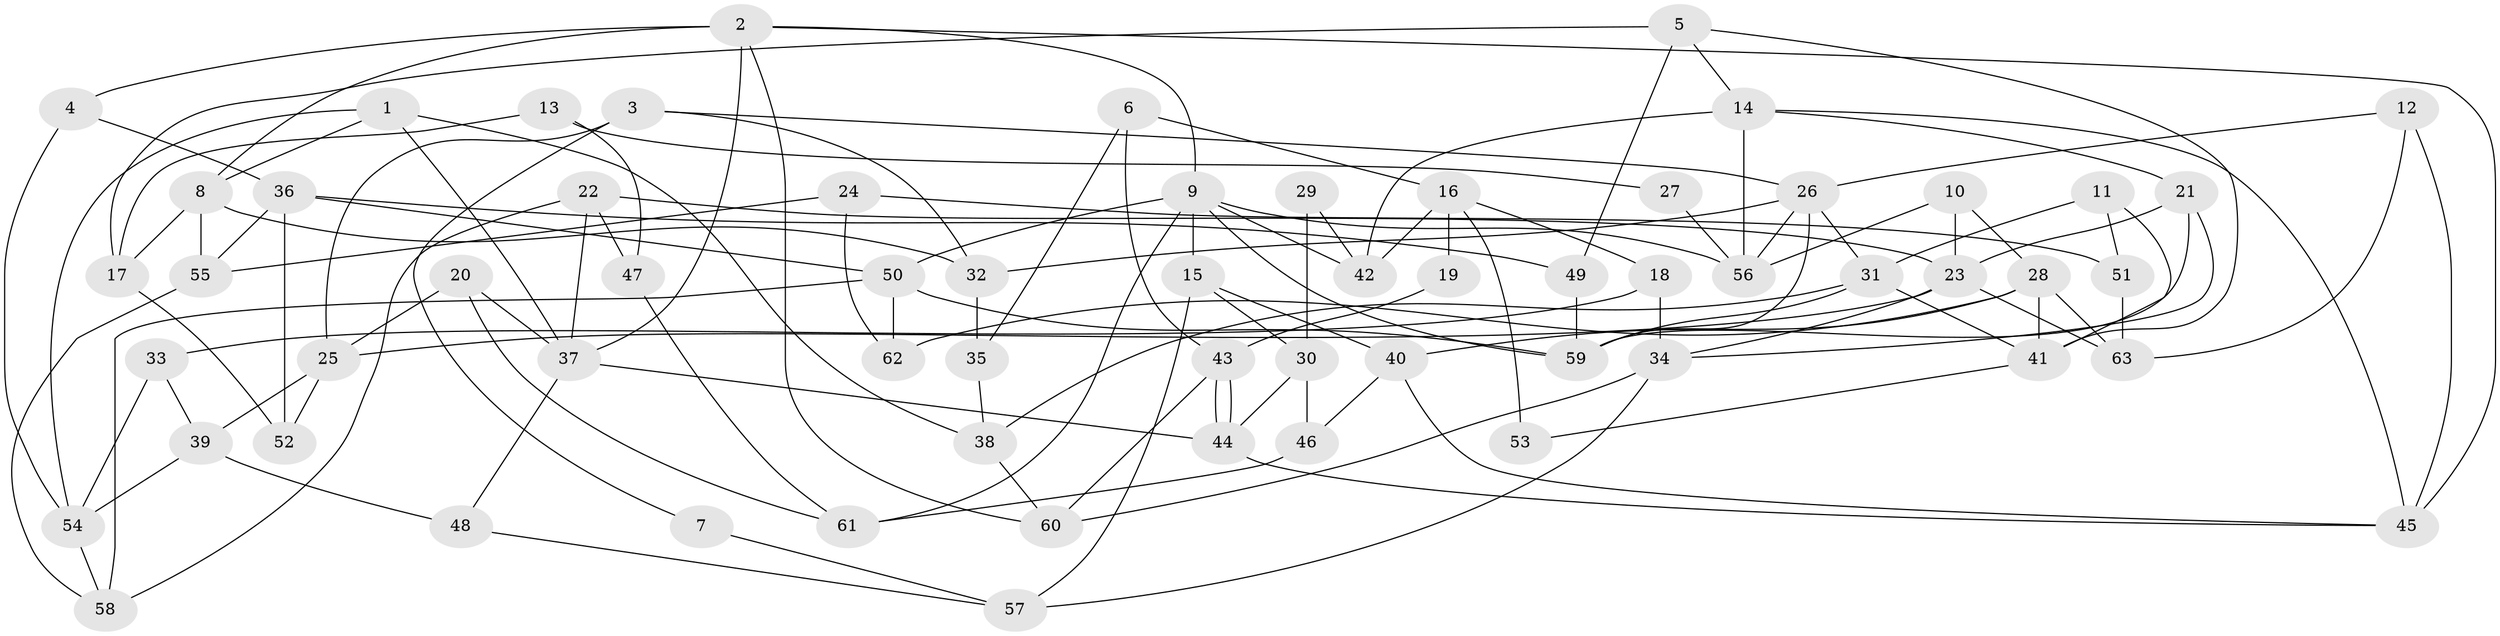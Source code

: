 // coarse degree distribution, {4: 0.1935483870967742, 14: 0.03225806451612903, 3: 0.1935483870967742, 6: 0.16129032258064516, 2: 0.06451612903225806, 5: 0.12903225806451613, 8: 0.12903225806451613, 10: 0.03225806451612903, 7: 0.06451612903225806}
// Generated by graph-tools (version 1.1) at 2025/18/03/04/25 18:18:41]
// undirected, 63 vertices, 126 edges
graph export_dot {
graph [start="1"]
  node [color=gray90,style=filled];
  1;
  2;
  3;
  4;
  5;
  6;
  7;
  8;
  9;
  10;
  11;
  12;
  13;
  14;
  15;
  16;
  17;
  18;
  19;
  20;
  21;
  22;
  23;
  24;
  25;
  26;
  27;
  28;
  29;
  30;
  31;
  32;
  33;
  34;
  35;
  36;
  37;
  38;
  39;
  40;
  41;
  42;
  43;
  44;
  45;
  46;
  47;
  48;
  49;
  50;
  51;
  52;
  53;
  54;
  55;
  56;
  57;
  58;
  59;
  60;
  61;
  62;
  63;
  1 -- 38;
  1 -- 37;
  1 -- 8;
  1 -- 54;
  2 -- 8;
  2 -- 37;
  2 -- 4;
  2 -- 9;
  2 -- 45;
  2 -- 60;
  3 -- 32;
  3 -- 26;
  3 -- 7;
  3 -- 25;
  4 -- 36;
  4 -- 54;
  5 -- 49;
  5 -- 14;
  5 -- 17;
  5 -- 41;
  6 -- 16;
  6 -- 35;
  6 -- 43;
  7 -- 57;
  8 -- 55;
  8 -- 17;
  8 -- 32;
  9 -- 50;
  9 -- 15;
  9 -- 42;
  9 -- 56;
  9 -- 59;
  9 -- 61;
  10 -- 56;
  10 -- 28;
  10 -- 23;
  11 -- 31;
  11 -- 51;
  11 -- 41;
  12 -- 26;
  12 -- 63;
  12 -- 45;
  13 -- 47;
  13 -- 17;
  13 -- 27;
  14 -- 45;
  14 -- 56;
  14 -- 21;
  14 -- 42;
  15 -- 40;
  15 -- 30;
  15 -- 57;
  16 -- 18;
  16 -- 42;
  16 -- 19;
  16 -- 53;
  17 -- 52;
  18 -- 33;
  18 -- 34;
  19 -- 43;
  20 -- 37;
  20 -- 25;
  20 -- 61;
  21 -- 23;
  21 -- 34;
  21 -- 59;
  22 -- 37;
  22 -- 23;
  22 -- 47;
  22 -- 58;
  23 -- 34;
  23 -- 25;
  23 -- 63;
  24 -- 55;
  24 -- 62;
  24 -- 51;
  25 -- 39;
  25 -- 52;
  26 -- 31;
  26 -- 59;
  26 -- 32;
  26 -- 56;
  27 -- 56;
  28 -- 40;
  28 -- 41;
  28 -- 62;
  28 -- 63;
  29 -- 42;
  29 -- 30;
  30 -- 44;
  30 -- 46;
  31 -- 59;
  31 -- 41;
  31 -- 38;
  32 -- 35;
  33 -- 54;
  33 -- 39;
  34 -- 60;
  34 -- 57;
  35 -- 38;
  36 -- 50;
  36 -- 52;
  36 -- 49;
  36 -- 55;
  37 -- 48;
  37 -- 44;
  38 -- 60;
  39 -- 54;
  39 -- 48;
  40 -- 46;
  40 -- 45;
  41 -- 53;
  43 -- 44;
  43 -- 44;
  43 -- 60;
  44 -- 45;
  46 -- 61;
  47 -- 61;
  48 -- 57;
  49 -- 59;
  50 -- 58;
  50 -- 59;
  50 -- 62;
  51 -- 63;
  54 -- 58;
  55 -- 58;
}
